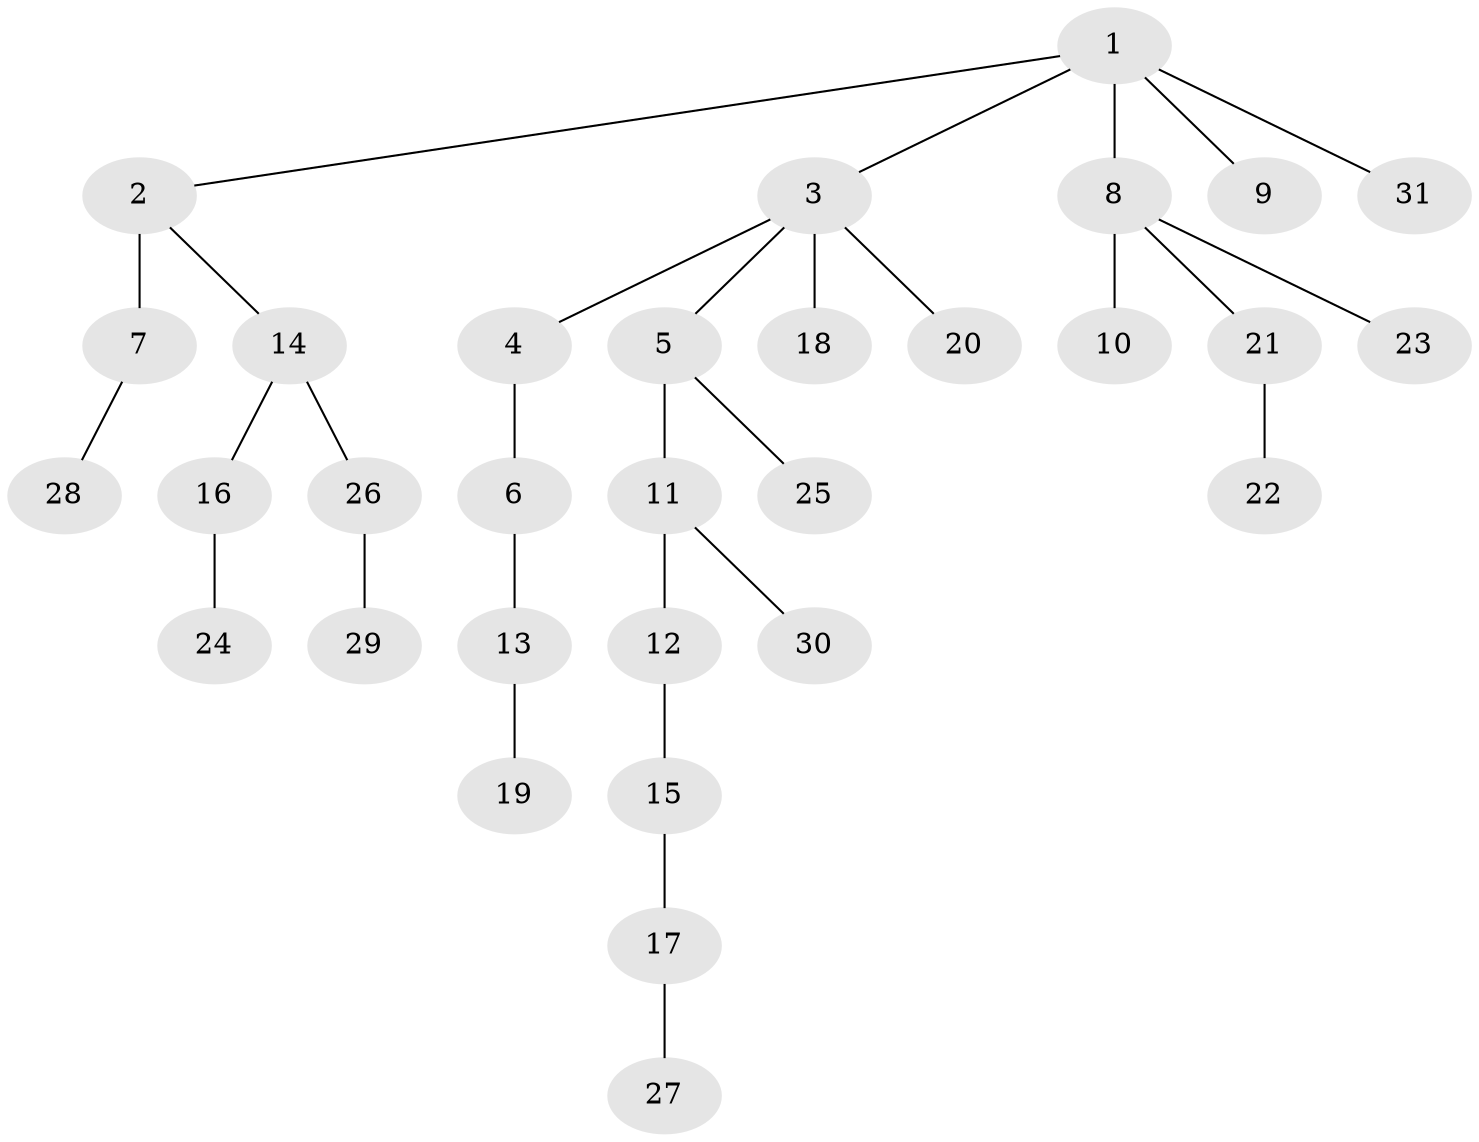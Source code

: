 // original degree distribution, {6: 0.03278688524590164, 2: 0.3114754098360656, 3: 0.09836065573770492, 8: 0.01639344262295082, 5: 0.03278688524590164, 1: 0.4918032786885246, 4: 0.01639344262295082}
// Generated by graph-tools (version 1.1) at 2025/36/03/09/25 02:36:44]
// undirected, 31 vertices, 30 edges
graph export_dot {
graph [start="1"]
  node [color=gray90,style=filled];
  1;
  2;
  3;
  4;
  5;
  6;
  7;
  8;
  9;
  10;
  11;
  12;
  13;
  14;
  15;
  16;
  17;
  18;
  19;
  20;
  21;
  22;
  23;
  24;
  25;
  26;
  27;
  28;
  29;
  30;
  31;
  1 -- 2 [weight=1.0];
  1 -- 3 [weight=1.0];
  1 -- 8 [weight=1.0];
  1 -- 9 [weight=1.0];
  1 -- 31 [weight=1.0];
  2 -- 7 [weight=6.0];
  2 -- 14 [weight=1.0];
  3 -- 4 [weight=1.0];
  3 -- 5 [weight=1.0];
  3 -- 18 [weight=1.0];
  3 -- 20 [weight=1.0];
  4 -- 6 [weight=1.0];
  5 -- 11 [weight=1.0];
  5 -- 25 [weight=1.0];
  6 -- 13 [weight=1.0];
  7 -- 28 [weight=1.0];
  8 -- 10 [weight=1.0];
  8 -- 21 [weight=1.0];
  8 -- 23 [weight=1.0];
  11 -- 12 [weight=3.0];
  11 -- 30 [weight=1.0];
  12 -- 15 [weight=1.0];
  13 -- 19 [weight=2.0];
  14 -- 16 [weight=1.0];
  14 -- 26 [weight=1.0];
  15 -- 17 [weight=1.0];
  16 -- 24 [weight=1.0];
  17 -- 27 [weight=1.0];
  21 -- 22 [weight=1.0];
  26 -- 29 [weight=1.0];
}
